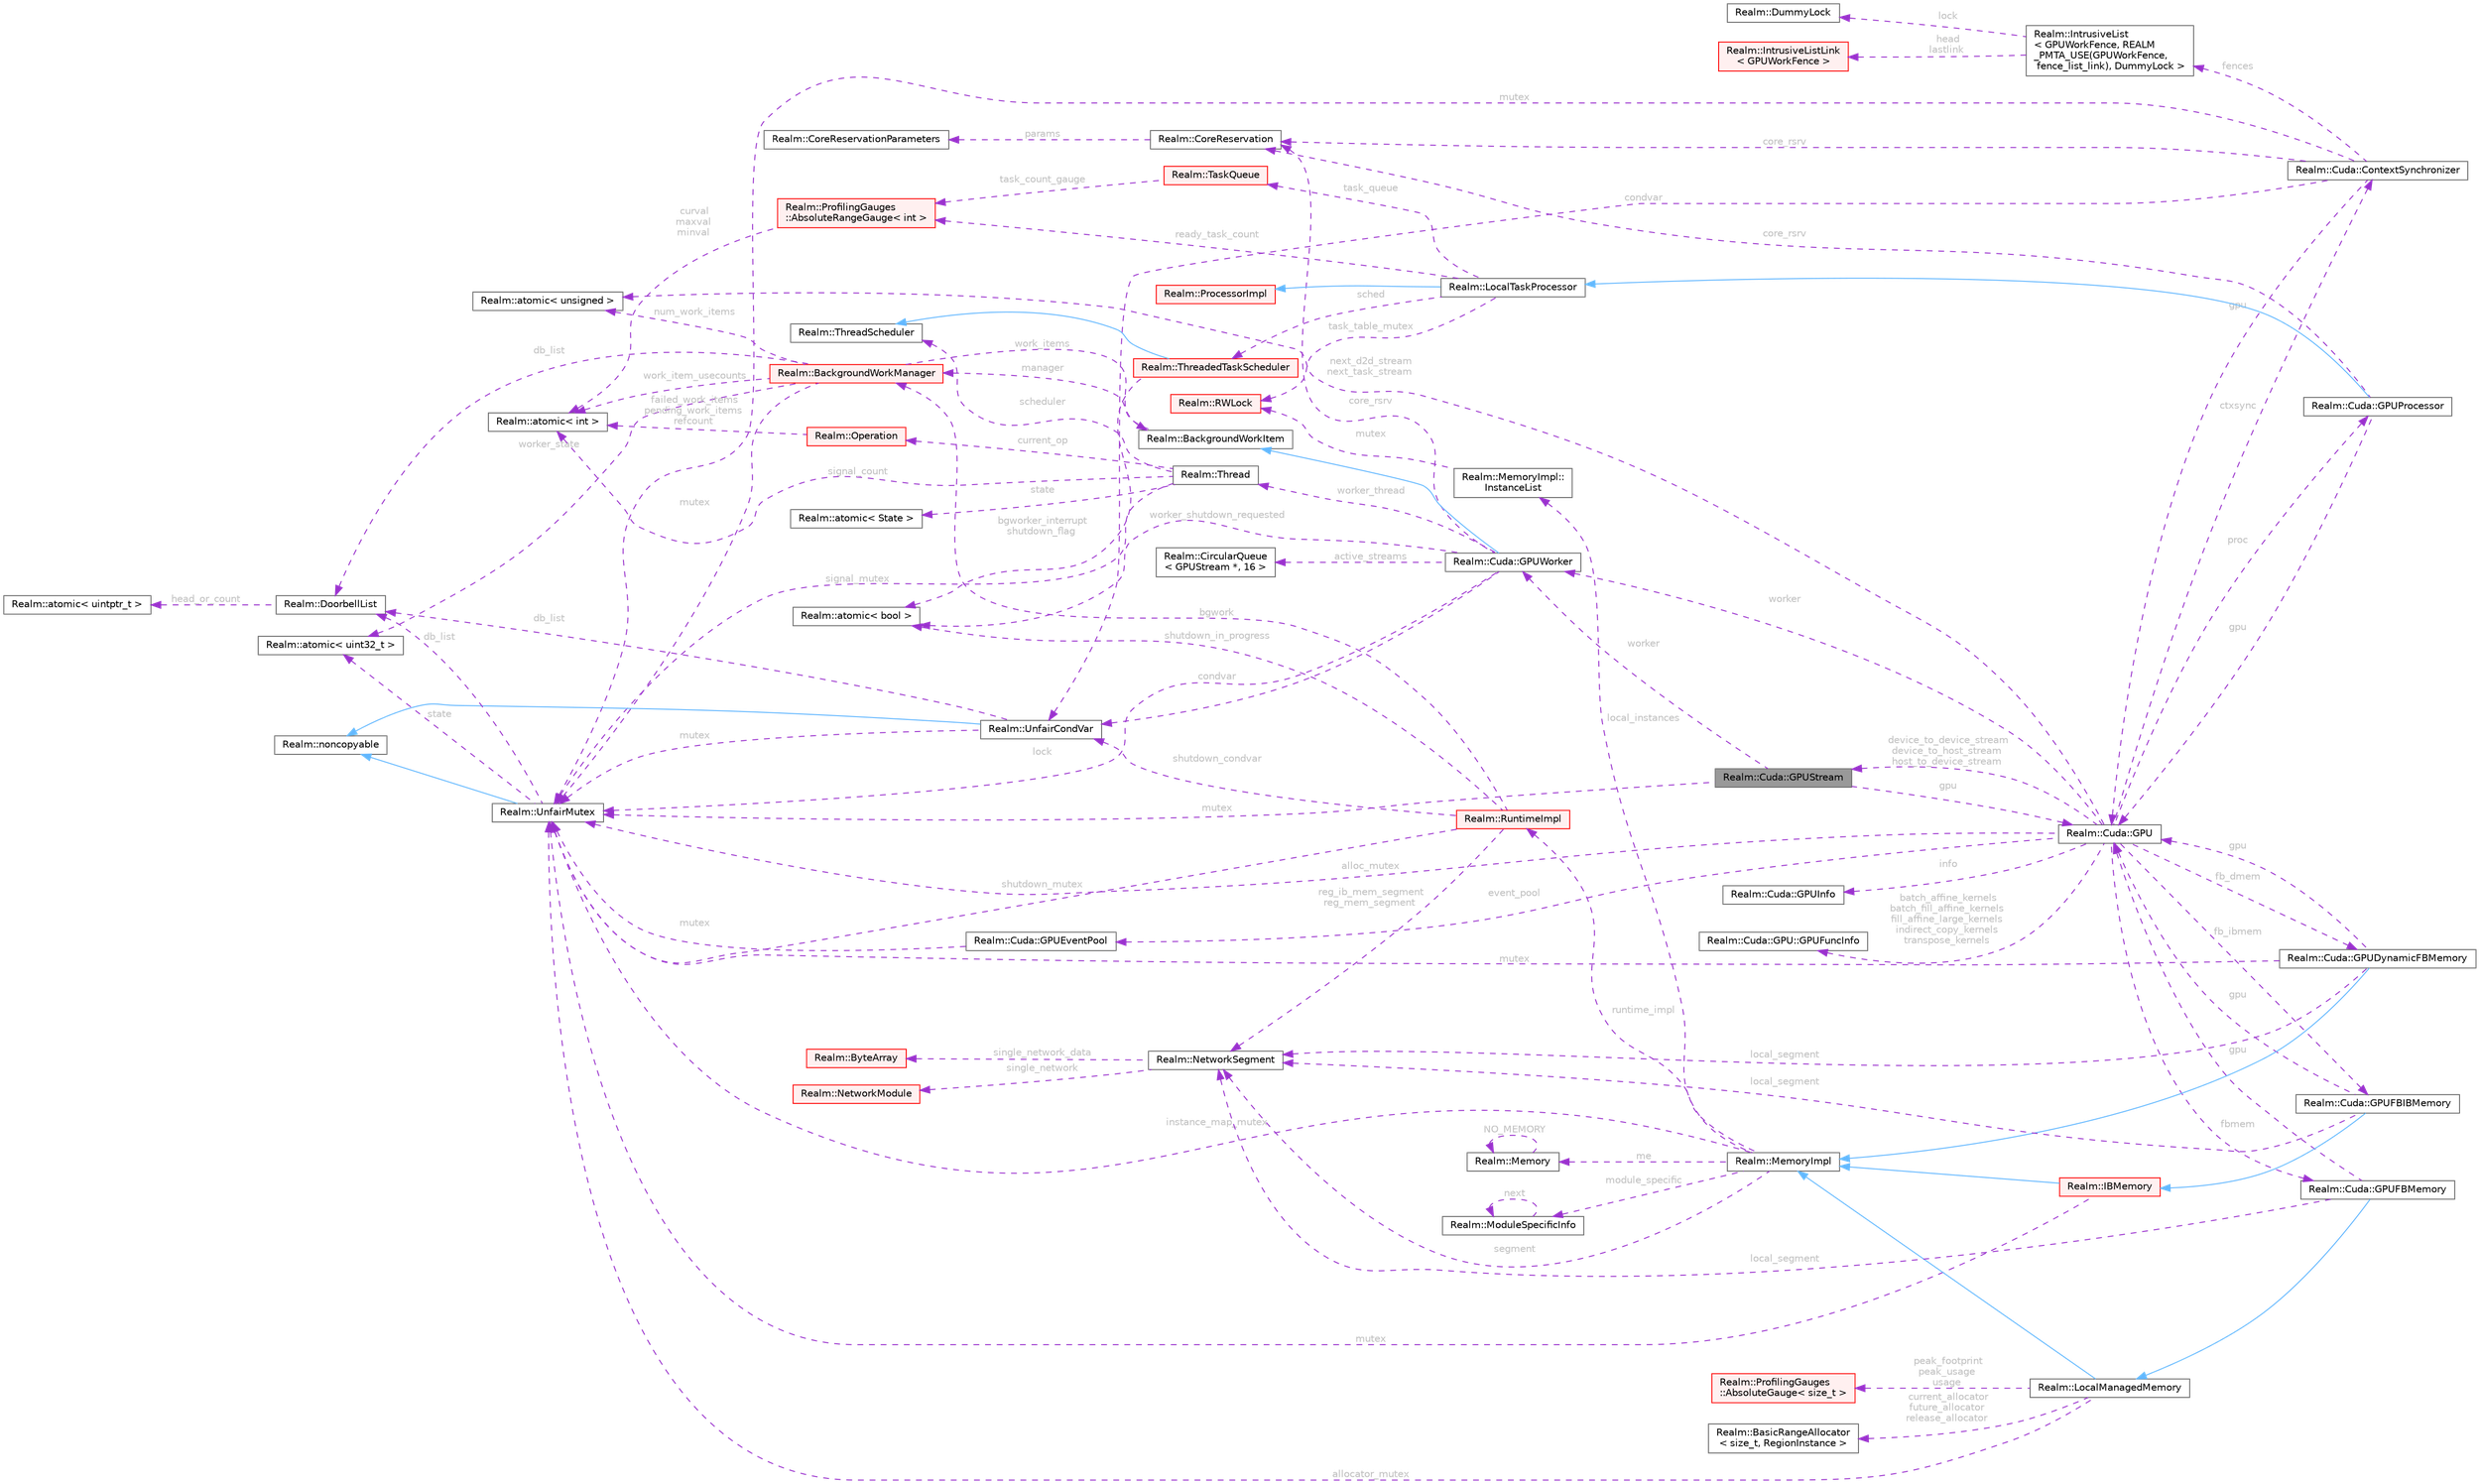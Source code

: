 digraph "Realm::Cuda::GPUStream"
{
 // LATEX_PDF_SIZE
  bgcolor="transparent";
  edge [fontname=Helvetica,fontsize=10,labelfontname=Helvetica,labelfontsize=10];
  node [fontname=Helvetica,fontsize=10,shape=box,height=0.2,width=0.4];
  rankdir="LR";
  Node1 [id="Node000001",label="Realm::Cuda::GPUStream",height=0.2,width=0.4,color="gray40", fillcolor="grey60", style="filled", fontcolor="black",tooltip=" "];
  Node2 -> Node1 [id="edge1_Node000001_Node000002",dir="back",color="darkorchid3",style="dashed",tooltip=" ",label=" gpu",fontcolor="grey" ];
  Node2 [id="Node000002",label="Realm::Cuda::GPU",height=0.2,width=0.4,color="gray40", fillcolor="white", style="filled",URL="$classRealm_1_1Cuda_1_1GPU.html",tooltip=" "];
  Node3 -> Node2 [id="edge2_Node000002_Node000003",dir="back",color="darkorchid3",style="dashed",tooltip=" ",label=" ctxsync",fontcolor="grey" ];
  Node3 [id="Node000003",label="Realm::Cuda::ContextSynchronizer",height=0.2,width=0.4,color="gray40", fillcolor="white", style="filled",URL="$classRealm_1_1Cuda_1_1ContextSynchronizer.html",tooltip=" "];
  Node2 -> Node3 [id="edge3_Node000003_Node000002",dir="back",color="darkorchid3",style="dashed",tooltip=" ",label=" gpu",fontcolor="grey" ];
  Node4 -> Node3 [id="edge4_Node000003_Node000004",dir="back",color="darkorchid3",style="dashed",tooltip=" ",label=" mutex",fontcolor="grey" ];
  Node4 [id="Node000004",label="Realm::UnfairMutex",height=0.2,width=0.4,color="gray40", fillcolor="white", style="filled",URL="$classRealm_1_1UnfairMutex.html",tooltip=" "];
  Node5 -> Node4 [id="edge5_Node000004_Node000005",dir="back",color="steelblue1",style="solid",tooltip=" "];
  Node5 [id="Node000005",label="Realm::noncopyable",height=0.2,width=0.4,color="gray40", fillcolor="white", style="filled",URL="$classRealm_1_1noncopyable.html",tooltip=" "];
  Node6 -> Node4 [id="edge6_Node000004_Node000006",dir="back",color="darkorchid3",style="dashed",tooltip=" ",label=" state",fontcolor="grey" ];
  Node6 [id="Node000006",label="Realm::atomic\< uint32_t \>",height=0.2,width=0.4,color="gray40", fillcolor="white", style="filled",URL="$classRealm_1_1atomic.html",tooltip=" "];
  Node7 -> Node4 [id="edge7_Node000004_Node000007",dir="back",color="darkorchid3",style="dashed",tooltip=" ",label=" db_list",fontcolor="grey" ];
  Node7 [id="Node000007",label="Realm::DoorbellList",height=0.2,width=0.4,color="gray40", fillcolor="white", style="filled",URL="$classRealm_1_1DoorbellList.html",tooltip=" "];
  Node8 -> Node7 [id="edge8_Node000007_Node000008",dir="back",color="darkorchid3",style="dashed",tooltip=" ",label=" head_or_count",fontcolor="grey" ];
  Node8 [id="Node000008",label="Realm::atomic\< uintptr_t \>",height=0.2,width=0.4,color="gray40", fillcolor="white", style="filled",URL="$classRealm_1_1atomic.html",tooltip=" "];
  Node9 -> Node3 [id="edge9_Node000003_Node000009",dir="back",color="darkorchid3",style="dashed",tooltip=" ",label=" condvar",fontcolor="grey" ];
  Node9 [id="Node000009",label="Realm::UnfairCondVar",height=0.2,width=0.4,color="gray40", fillcolor="white", style="filled",URL="$classRealm_1_1UnfairCondVar.html",tooltip=" "];
  Node5 -> Node9 [id="edge10_Node000009_Node000005",dir="back",color="steelblue1",style="solid",tooltip=" "];
  Node4 -> Node9 [id="edge11_Node000009_Node000004",dir="back",color="darkorchid3",style="dashed",tooltip=" ",label=" mutex",fontcolor="grey" ];
  Node7 -> Node9 [id="edge12_Node000009_Node000007",dir="back",color="darkorchid3",style="dashed",tooltip=" ",label=" db_list",fontcolor="grey" ];
  Node10 -> Node3 [id="edge13_Node000003_Node000010",dir="back",color="darkorchid3",style="dashed",tooltip=" ",label=" fences",fontcolor="grey" ];
  Node10 [id="Node000010",label="Realm::IntrusiveList\l\< GPUWorkFence, REALM\l_PMTA_USE(GPUWorkFence,\l fence_list_link), DummyLock \>",height=0.2,width=0.4,color="gray40", fillcolor="white", style="filled",URL="$classRealm_1_1IntrusiveList.html",tooltip=" "];
  Node11 -> Node10 [id="edge14_Node000010_Node000011",dir="back",color="darkorchid3",style="dashed",tooltip=" ",label=" lock",fontcolor="grey" ];
  Node11 [id="Node000011",label="Realm::DummyLock",height=0.2,width=0.4,color="gray40", fillcolor="white", style="filled",URL="$classRealm_1_1DummyLock.html",tooltip=" "];
  Node12 -> Node10 [id="edge15_Node000010_Node000012",dir="back",color="darkorchid3",style="dashed",tooltip=" ",label=" head\nlastlink",fontcolor="grey" ];
  Node12 [id="Node000012",label="Realm::IntrusiveListLink\l\< GPUWorkFence \>",height=0.2,width=0.4,color="red", fillcolor="#FFF0F0", style="filled",URL="$structRealm_1_1IntrusiveListLink.html",tooltip=" "];
  Node56 -> Node3 [id="edge16_Node000003_Node000056",dir="back",color="darkorchid3",style="dashed",tooltip=" ",label=" core_rsrv",fontcolor="grey" ];
  Node56 [id="Node000056",label="Realm::CoreReservation",height=0.2,width=0.4,color="gray40", fillcolor="white", style="filled",URL="$classRealm_1_1CoreReservation.html",tooltip=" "];
  Node57 -> Node56 [id="edge17_Node000056_Node000057",dir="back",color="darkorchid3",style="dashed",tooltip=" ",label=" params",fontcolor="grey" ];
  Node57 [id="Node000057",label="Realm::CoreReservationParameters",height=0.2,width=0.4,color="gray40", fillcolor="white", style="filled",URL="$classRealm_1_1CoreReservationParameters.html",tooltip=" "];
  Node58 -> Node2 [id="edge18_Node000002_Node000058",dir="back",color="darkorchid3",style="dashed",tooltip=" ",label=" info",fontcolor="grey" ];
  Node58 [id="Node000058",label="Realm::Cuda::GPUInfo",height=0.2,width=0.4,color="gray40", fillcolor="white", style="filled",URL="$structRealm_1_1Cuda_1_1GPUInfo.html",tooltip=" "];
  Node59 -> Node2 [id="edge19_Node000002_Node000059",dir="back",color="darkorchid3",style="dashed",tooltip=" ",label=" worker",fontcolor="grey" ];
  Node59 [id="Node000059",label="Realm::Cuda::GPUWorker",height=0.2,width=0.4,color="gray40", fillcolor="white", style="filled",URL="$classRealm_1_1Cuda_1_1GPUWorker.html",tooltip=" "];
  Node33 -> Node59 [id="edge20_Node000059_Node000033",dir="back",color="steelblue1",style="solid",tooltip=" "];
  Node33 [id="Node000033",label="Realm::BackgroundWorkItem",height=0.2,width=0.4,color="gray40", fillcolor="white", style="filled",URL="$classRealm_1_1BackgroundWorkItem.html",tooltip=" "];
  Node34 -> Node33 [id="edge21_Node000033_Node000034",dir="back",color="darkorchid3",style="dashed",tooltip=" ",label=" manager",fontcolor="grey" ];
  Node34 [id="Node000034",label="Realm::BackgroundWorkManager",height=0.2,width=0.4,color="red", fillcolor="#FFF0F0", style="filled",URL="$classRealm_1_1BackgroundWorkManager.html",tooltip=" "];
  Node4 -> Node34 [id="edge22_Node000034_Node000004",dir="back",color="darkorchid3",style="dashed",tooltip=" ",label=" mutex",fontcolor="grey" ];
  Node36 -> Node34 [id="edge23_Node000034_Node000036",dir="back",color="darkorchid3",style="dashed",tooltip=" ",label=" num_work_items",fontcolor="grey" ];
  Node36 [id="Node000036",label="Realm::atomic\< unsigned \>",height=0.2,width=0.4,color="gray40", fillcolor="white", style="filled",URL="$classRealm_1_1atomic.html",tooltip=" "];
  Node25 -> Node34 [id="edge24_Node000034_Node000025",dir="back",color="darkorchid3",style="dashed",tooltip=" ",label=" work_item_usecounts",fontcolor="grey" ];
  Node25 [id="Node000025",label="Realm::atomic\< int \>",height=0.2,width=0.4,color="gray40", fillcolor="white", style="filled",URL="$classRealm_1_1atomic.html",tooltip=" "];
  Node33 -> Node34 [id="edge25_Node000034_Node000033",dir="back",color="darkorchid3",style="dashed",tooltip=" ",label=" work_items",fontcolor="grey" ];
  Node6 -> Node34 [id="edge26_Node000034_Node000006",dir="back",color="darkorchid3",style="dashed",tooltip=" ",label=" worker_state",fontcolor="grey" ];
  Node7 -> Node34 [id="edge27_Node000034_Node000007",dir="back",color="darkorchid3",style="dashed",tooltip=" ",label=" db_list",fontcolor="grey" ];
  Node4 -> Node59 [id="edge28_Node000059_Node000004",dir="back",color="darkorchid3",style="dashed",tooltip=" ",label=" lock",fontcolor="grey" ];
  Node9 -> Node59 [id="edge29_Node000059_Node000009",dir="back",color="darkorchid3",style="dashed",tooltip=" ",label=" condvar",fontcolor="grey" ];
  Node60 -> Node59 [id="edge30_Node000059_Node000060",dir="back",color="darkorchid3",style="dashed",tooltip=" ",label=" active_streams",fontcolor="grey" ];
  Node60 [id="Node000060",label="Realm::CircularQueue\l\< GPUStream *, 16 \>",height=0.2,width=0.4,color="gray40", fillcolor="white", style="filled",URL="$classRealm_1_1CircularQueue.html",tooltip=" "];
  Node56 -> Node59 [id="edge31_Node000059_Node000056",dir="back",color="darkorchid3",style="dashed",tooltip=" ",label=" core_rsrv",fontcolor="grey" ];
  Node61 -> Node59 [id="edge32_Node000059_Node000061",dir="back",color="darkorchid3",style="dashed",tooltip=" ",label=" worker_thread",fontcolor="grey" ];
  Node61 [id="Node000061",label="Realm::Thread",height=0.2,width=0.4,color="gray40", fillcolor="white", style="filled",URL="$classRealm_1_1Thread.html",tooltip=" "];
  Node62 -> Node61 [id="edge33_Node000061_Node000062",dir="back",color="darkorchid3",style="dashed",tooltip=" ",label=" state",fontcolor="grey" ];
  Node62 [id="Node000062",label="Realm::atomic\< State \>",height=0.2,width=0.4,color="gray40", fillcolor="white", style="filled",URL="$classRealm_1_1atomic.html",tooltip=" "];
  Node63 -> Node61 [id="edge34_Node000061_Node000063",dir="back",color="darkorchid3",style="dashed",tooltip=" ",label=" scheduler",fontcolor="grey" ];
  Node63 [id="Node000063",label="Realm::ThreadScheduler",height=0.2,width=0.4,color="gray40", fillcolor="white", style="filled",URL="$classRealm_1_1ThreadScheduler.html",tooltip=" "];
  Node15 -> Node61 [id="edge35_Node000061_Node000015",dir="back",color="darkorchid3",style="dashed",tooltip=" ",label=" current_op",fontcolor="grey" ];
  Node15 [id="Node000015",label="Realm::Operation",height=0.2,width=0.4,color="red", fillcolor="#FFF0F0", style="filled",URL="$classRealm_1_1Operation.html",tooltip=" "];
  Node25 -> Node15 [id="edge36_Node000015_Node000025",dir="back",color="darkorchid3",style="dashed",tooltip=" ",label=" failed_work_items\npending_work_items\nrefcount",fontcolor="grey" ];
  Node25 -> Node61 [id="edge37_Node000061_Node000025",dir="back",color="darkorchid3",style="dashed",tooltip=" ",label=" signal_count",fontcolor="grey" ];
  Node4 -> Node61 [id="edge38_Node000061_Node000004",dir="back",color="darkorchid3",style="dashed",tooltip=" ",label=" signal_mutex",fontcolor="grey" ];
  Node64 -> Node59 [id="edge39_Node000059_Node000064",dir="back",color="darkorchid3",style="dashed",tooltip=" ",label=" worker_shutdown_requested",fontcolor="grey" ];
  Node64 [id="Node000064",label="Realm::atomic\< bool \>",height=0.2,width=0.4,color="gray40", fillcolor="white", style="filled",URL="$classRealm_1_1atomic.html",tooltip=" "];
  Node65 -> Node2 [id="edge40_Node000002_Node000065",dir="back",color="darkorchid3",style="dashed",tooltip=" ",label=" proc",fontcolor="grey" ];
  Node65 [id="Node000065",label="Realm::Cuda::GPUProcessor",height=0.2,width=0.4,color="gray40", fillcolor="white", style="filled",URL="$classRealm_1_1Cuda_1_1GPUProcessor.html",tooltip=" "];
  Node66 -> Node65 [id="edge41_Node000065_Node000066",dir="back",color="steelblue1",style="solid",tooltip=" "];
  Node66 [id="Node000066",label="Realm::LocalTaskProcessor",height=0.2,width=0.4,color="gray40", fillcolor="white", style="filled",URL="$classRealm_1_1LocalTaskProcessor.html",tooltip=" "];
  Node20 -> Node66 [id="edge42_Node000066_Node000020",dir="back",color="steelblue1",style="solid",tooltip=" "];
  Node20 [id="Node000020",label="Realm::ProcessorImpl",height=0.2,width=0.4,color="red", fillcolor="#FFF0F0", style="filled",URL="$classRealm_1_1ProcessorImpl.html",tooltip=" "];
  Node67 -> Node66 [id="edge43_Node000066_Node000067",dir="back",color="darkorchid3",style="dashed",tooltip=" ",label=" sched",fontcolor="grey" ];
  Node67 [id="Node000067",label="Realm::ThreadedTaskScheduler",height=0.2,width=0.4,color="red", fillcolor="#FFF0F0", style="filled",URL="$classRealm_1_1ThreadedTaskScheduler.html",tooltip=" "];
  Node63 -> Node67 [id="edge44_Node000067_Node000063",dir="back",color="steelblue1",style="solid",tooltip=" "];
  Node64 -> Node67 [id="edge45_Node000067_Node000064",dir="back",color="darkorchid3",style="dashed",tooltip=" ",label=" bgworker_interrupt\nshutdown_flag",fontcolor="grey" ];
  Node87 -> Node66 [id="edge46_Node000066_Node000087",dir="back",color="darkorchid3",style="dashed",tooltip=" ",label=" task_queue",fontcolor="grey" ];
  Node87 [id="Node000087",label="Realm::TaskQueue",height=0.2,width=0.4,color="red", fillcolor="#FFF0F0", style="filled",URL="$classRealm_1_1TaskQueue.html",tooltip=" "];
  Node74 -> Node87 [id="edge47_Node000087_Node000074",dir="back",color="darkorchid3",style="dashed",tooltip=" ",label=" task_count_gauge",fontcolor="grey" ];
  Node74 [id="Node000074",label="Realm::ProfilingGauges\l::AbsoluteRangeGauge\< int \>",height=0.2,width=0.4,color="red", fillcolor="#FFF0F0", style="filled",URL="$classRealm_1_1ProfilingGauges_1_1AbsoluteRangeGauge.html",tooltip=" "];
  Node25 -> Node74 [id="edge48_Node000074_Node000025",dir="back",color="darkorchid3",style="dashed",tooltip=" ",label=" curval\nmaxval\nminval",fontcolor="grey" ];
  Node74 -> Node66 [id="edge49_Node000066_Node000074",dir="back",color="darkorchid3",style="dashed",tooltip=" ",label=" ready_task_count",fontcolor="grey" ];
  Node95 -> Node66 [id="edge50_Node000066_Node000095",dir="back",color="darkorchid3",style="dashed",tooltip=" ",label=" task_table_mutex",fontcolor="grey" ];
  Node95 [id="Node000095",label="Realm::RWLock",height=0.2,width=0.4,color="red", fillcolor="#FFF0F0", style="filled",URL="$classRealm_1_1RWLock.html",tooltip=" "];
  Node2 -> Node65 [id="edge51_Node000065_Node000002",dir="back",color="darkorchid3",style="dashed",tooltip=" ",label=" gpu",fontcolor="grey" ];
  Node56 -> Node65 [id="edge52_Node000065_Node000056",dir="back",color="darkorchid3",style="dashed",tooltip=" ",label=" core_rsrv",fontcolor="grey" ];
  Node98 -> Node2 [id="edge53_Node000002_Node000098",dir="back",color="darkorchid3",style="dashed",tooltip=" ",label=" fbmem",fontcolor="grey" ];
  Node98 [id="Node000098",label="Realm::Cuda::GPUFBMemory",height=0.2,width=0.4,color="gray40", fillcolor="white", style="filled",URL="$classRealm_1_1Cuda_1_1GPUFBMemory.html",tooltip=" "];
  Node99 -> Node98 [id="edge54_Node000098_Node000099",dir="back",color="steelblue1",style="solid",tooltip=" "];
  Node99 [id="Node000099",label="Realm::LocalManagedMemory",height=0.2,width=0.4,color="gray40", fillcolor="white", style="filled",URL="$classRealm_1_1LocalManagedMemory.html",tooltip=" "];
  Node100 -> Node99 [id="edge55_Node000099_Node000100",dir="back",color="steelblue1",style="solid",tooltip=" "];
  Node100 [id="Node000100",label="Realm::MemoryImpl",height=0.2,width=0.4,color="gray40", fillcolor="white", style="filled",URL="$classRealm_1_1MemoryImpl.html",tooltip=" "];
  Node101 -> Node100 [id="edge56_Node000100_Node000101",dir="back",color="darkorchid3",style="dashed",tooltip=" ",label=" me",fontcolor="grey" ];
  Node101 [id="Node000101",label="Realm::Memory",height=0.2,width=0.4,color="gray40", fillcolor="white", style="filled",URL="$classRealm_1_1Memory.html",tooltip=" "];
  Node101 -> Node101 [id="edge57_Node000101_Node000101",dir="back",color="darkorchid3",style="dashed",tooltip=" ",label=" NO_MEMORY",fontcolor="grey" ];
  Node102 -> Node100 [id="edge58_Node000100_Node000102",dir="back",color="darkorchid3",style="dashed",tooltip=" ",label=" segment",fontcolor="grey" ];
  Node102 [id="Node000102",label="Realm::NetworkSegment",height=0.2,width=0.4,color="gray40", fillcolor="white", style="filled",URL="$classRealm_1_1NetworkSegment.html",tooltip=" "];
  Node103 -> Node102 [id="edge59_Node000102_Node000103",dir="back",color="darkorchid3",style="dashed",tooltip=" ",label=" single_network",fontcolor="grey" ];
  Node103 [id="Node000103",label="Realm::NetworkModule",height=0.2,width=0.4,color="red", fillcolor="#FFF0F0", style="filled",URL="$classRealm_1_1NetworkModule.html",tooltip=" "];
  Node47 -> Node102 [id="edge60_Node000102_Node000047",dir="back",color="darkorchid3",style="dashed",tooltip=" ",label=" single_network_data",fontcolor="grey" ];
  Node47 [id="Node000047",label="Realm::ByteArray",height=0.2,width=0.4,color="red", fillcolor="#FFF0F0", style="filled",URL="$classRealm_1_1ByteArray.html",tooltip=" "];
  Node105 -> Node100 [id="edge61_Node000100_Node000105",dir="back",color="darkorchid3",style="dashed",tooltip=" ",label=" module_specific",fontcolor="grey" ];
  Node105 [id="Node000105",label="Realm::ModuleSpecificInfo",height=0.2,width=0.4,color="gray40", fillcolor="white", style="filled",URL="$classRealm_1_1ModuleSpecificInfo.html",tooltip=" "];
  Node105 -> Node105 [id="edge62_Node000105_Node000105",dir="back",color="darkorchid3",style="dashed",tooltip=" ",label=" next",fontcolor="grey" ];
  Node4 -> Node100 [id="edge63_Node000100_Node000004",dir="back",color="darkorchid3",style="dashed",tooltip=" ",label=" instance_map_mutex",fontcolor="grey" ];
  Node106 -> Node100 [id="edge64_Node000100_Node000106",dir="back",color="darkorchid3",style="dashed",tooltip=" ",label=" local_instances",fontcolor="grey" ];
  Node106 [id="Node000106",label="Realm::MemoryImpl::\lInstanceList",height=0.2,width=0.4,color="gray40", fillcolor="white", style="filled",URL="$structRealm_1_1MemoryImpl_1_1InstanceList.html",tooltip=" "];
  Node95 -> Node106 [id="edge65_Node000106_Node000095",dir="back",color="darkorchid3",style="dashed",tooltip=" ",label=" mutex",fontcolor="grey" ];
  Node107 -> Node100 [id="edge66_Node000100_Node000107",dir="back",color="darkorchid3",style="dashed",tooltip=" ",label=" runtime_impl",fontcolor="grey" ];
  Node107 [id="Node000107",label="Realm::RuntimeImpl",height=0.2,width=0.4,color="red", fillcolor="#FFF0F0", style="filled",URL="$classRealm_1_1RuntimeImpl.html",tooltip=" "];
  Node4 -> Node107 [id="edge67_Node000107_Node000004",dir="back",color="darkorchid3",style="dashed",tooltip=" ",label=" shutdown_mutex",fontcolor="grey" ];
  Node9 -> Node107 [id="edge68_Node000107_Node000009",dir="back",color="darkorchid3",style="dashed",tooltip=" ",label=" shutdown_condvar",fontcolor="grey" ];
  Node64 -> Node107 [id="edge69_Node000107_Node000064",dir="back",color="darkorchid3",style="dashed",tooltip=" ",label=" shutdown_in_progress",fontcolor="grey" ];
  Node34 -> Node107 [id="edge70_Node000107_Node000034",dir="back",color="darkorchid3",style="dashed",tooltip=" ",label=" bgwork",fontcolor="grey" ];
  Node102 -> Node107 [id="edge71_Node000107_Node000102",dir="back",color="darkorchid3",style="dashed",tooltip=" ",label=" reg_ib_mem_segment\nreg_mem_segment",fontcolor="grey" ];
  Node4 -> Node99 [id="edge72_Node000099_Node000004",dir="back",color="darkorchid3",style="dashed",tooltip=" ",label=" allocator_mutex",fontcolor="grey" ];
  Node128 -> Node99 [id="edge73_Node000099_Node000128",dir="back",color="darkorchid3",style="dashed",tooltip=" ",label=" current_allocator\nfuture_allocator\nrelease_allocator",fontcolor="grey" ];
  Node128 [id="Node000128",label="Realm::BasicRangeAllocator\l\< size_t, RegionInstance \>",height=0.2,width=0.4,color="gray40", fillcolor="white", style="filled",URL="$classRealm_1_1BasicRangeAllocator.html",tooltip=" "];
  Node129 -> Node99 [id="edge74_Node000099_Node000129",dir="back",color="darkorchid3",style="dashed",tooltip=" ",label=" peak_footprint\npeak_usage\nusage",fontcolor="grey" ];
  Node129 [id="Node000129",label="Realm::ProfilingGauges\l::AbsoluteGauge\< size_t \>",height=0.2,width=0.4,color="red", fillcolor="#FFF0F0", style="filled",URL="$classRealm_1_1ProfilingGauges_1_1AbsoluteGauge.html",tooltip=" "];
  Node2 -> Node98 [id="edge75_Node000098_Node000002",dir="back",color="darkorchid3",style="dashed",tooltip=" ",label=" gpu",fontcolor="grey" ];
  Node102 -> Node98 [id="edge76_Node000098_Node000102",dir="back",color="darkorchid3",style="dashed",tooltip=" ",label=" local_segment",fontcolor="grey" ];
  Node130 -> Node2 [id="edge77_Node000002_Node000130",dir="back",color="darkorchid3",style="dashed",tooltip=" ",label=" fb_dmem",fontcolor="grey" ];
  Node130 [id="Node000130",label="Realm::Cuda::GPUDynamicFBMemory",height=0.2,width=0.4,color="gray40", fillcolor="white", style="filled",URL="$classRealm_1_1Cuda_1_1GPUDynamicFBMemory.html",tooltip=" "];
  Node100 -> Node130 [id="edge78_Node000130_Node000100",dir="back",color="steelblue1",style="solid",tooltip=" "];
  Node2 -> Node130 [id="edge79_Node000130_Node000002",dir="back",color="darkorchid3",style="dashed",tooltip=" ",label=" gpu",fontcolor="grey" ];
  Node4 -> Node130 [id="edge80_Node000130_Node000004",dir="back",color="darkorchid3",style="dashed",tooltip=" ",label=" mutex",fontcolor="grey" ];
  Node102 -> Node130 [id="edge81_Node000130_Node000102",dir="back",color="darkorchid3",style="dashed",tooltip=" ",label=" local_segment",fontcolor="grey" ];
  Node131 -> Node2 [id="edge82_Node000002_Node000131",dir="back",color="darkorchid3",style="dashed",tooltip=" ",label=" fb_ibmem",fontcolor="grey" ];
  Node131 [id="Node000131",label="Realm::Cuda::GPUFBIBMemory",height=0.2,width=0.4,color="gray40", fillcolor="white", style="filled",URL="$classRealm_1_1Cuda_1_1GPUFBIBMemory.html",tooltip=" "];
  Node132 -> Node131 [id="edge83_Node000131_Node000132",dir="back",color="steelblue1",style="solid",tooltip=" "];
  Node132 [id="Node000132",label="Realm::IBMemory",height=0.2,width=0.4,color="red", fillcolor="#FFF0F0", style="filled",URL="$classRealm_1_1IBMemory.html",tooltip=" "];
  Node100 -> Node132 [id="edge84_Node000132_Node000100",dir="back",color="steelblue1",style="solid",tooltip=" "];
  Node4 -> Node132 [id="edge85_Node000132_Node000004",dir="back",color="darkorchid3",style="dashed",tooltip=" ",label=" mutex",fontcolor="grey" ];
  Node2 -> Node131 [id="edge86_Node000131_Node000002",dir="back",color="darkorchid3",style="dashed",tooltip=" ",label=" gpu",fontcolor="grey" ];
  Node102 -> Node131 [id="edge87_Node000131_Node000102",dir="back",color="darkorchid3",style="dashed",tooltip=" ",label=" local_segment",fontcolor="grey" ];
  Node134 -> Node2 [id="edge88_Node000002_Node000134",dir="back",color="darkorchid3",style="dashed",tooltip=" ",label=" batch_affine_kernels\nbatch_fill_affine_kernels\nfill_affine_large_kernels\nindirect_copy_kernels\ntranspose_kernels",fontcolor="grey" ];
  Node134 [id="Node000134",label="Realm::Cuda::GPU::GPUFuncInfo",height=0.2,width=0.4,color="gray40", fillcolor="white", style="filled",URL="$structRealm_1_1Cuda_1_1GPU_1_1GPUFuncInfo.html",tooltip=" "];
  Node1 -> Node2 [id="edge89_Node000002_Node000001",dir="back",color="darkorchid3",style="dashed",tooltip=" ",label=" device_to_device_stream\ndevice_to_host_stream\nhost_to_device_stream",fontcolor="grey" ];
  Node36 -> Node2 [id="edge90_Node000002_Node000036",dir="back",color="darkorchid3",style="dashed",tooltip=" ",label=" next_d2d_stream\nnext_task_stream",fontcolor="grey" ];
  Node135 -> Node2 [id="edge91_Node000002_Node000135",dir="back",color="darkorchid3",style="dashed",tooltip=" ",label=" event_pool",fontcolor="grey" ];
  Node135 [id="Node000135",label="Realm::Cuda::GPUEventPool",height=0.2,width=0.4,color="gray40", fillcolor="white", style="filled",URL="$classRealm_1_1Cuda_1_1GPUEventPool.html",tooltip=" "];
  Node4 -> Node135 [id="edge92_Node000135_Node000004",dir="back",color="darkorchid3",style="dashed",tooltip=" ",label=" mutex",fontcolor="grey" ];
  Node4 -> Node2 [id="edge93_Node000002_Node000004",dir="back",color="darkorchid3",style="dashed",tooltip=" ",label=" alloc_mutex",fontcolor="grey" ];
  Node59 -> Node1 [id="edge94_Node000001_Node000059",dir="back",color="darkorchid3",style="dashed",tooltip=" ",label=" worker",fontcolor="grey" ];
  Node4 -> Node1 [id="edge95_Node000001_Node000004",dir="back",color="darkorchid3",style="dashed",tooltip=" ",label=" mutex",fontcolor="grey" ];
}
